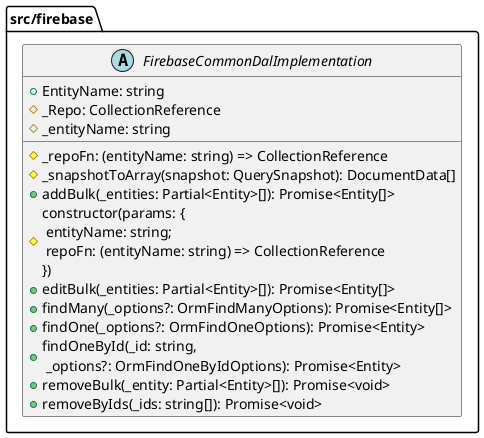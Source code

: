 @startuml
    folder "src/firebase" as src_firebase_155b6be5 {
      abstract "FirebaseCommonDalImplementation" as firebase_common_dal_implementation_3d9c2fd5 {
        + EntityName: string
        # _Repo: CollectionReference
        # _entityName: string
        # _repoFn: (entityName: string) => CollectionReference
        # _snapshotToArray(snapshot: QuerySnapshot): DocumentData[]
        + addBulk(_entities: Partial<Entity>[]): Promise<Entity[]>
        # constructor(params: {\n entityName: string;\n repoFn: (entityName: string) => CollectionReference \n})
        + editBulk(_entities: Partial<Entity>[]): Promise<Entity[]>
        + findMany(_options?: OrmFindManyOptions): Promise<Entity[]>
        + findOne(_options?: OrmFindOneOptions): Promise<Entity>
        + findOneById(_id: string,\n _options?: OrmFindOneByIdOptions): Promise<Entity>
        + removeBulk(_entity: Partial<Entity>[]): Promise<void>
        + removeByIds(_ids: string[]): Promise<void>
      }
    }
@enduml
